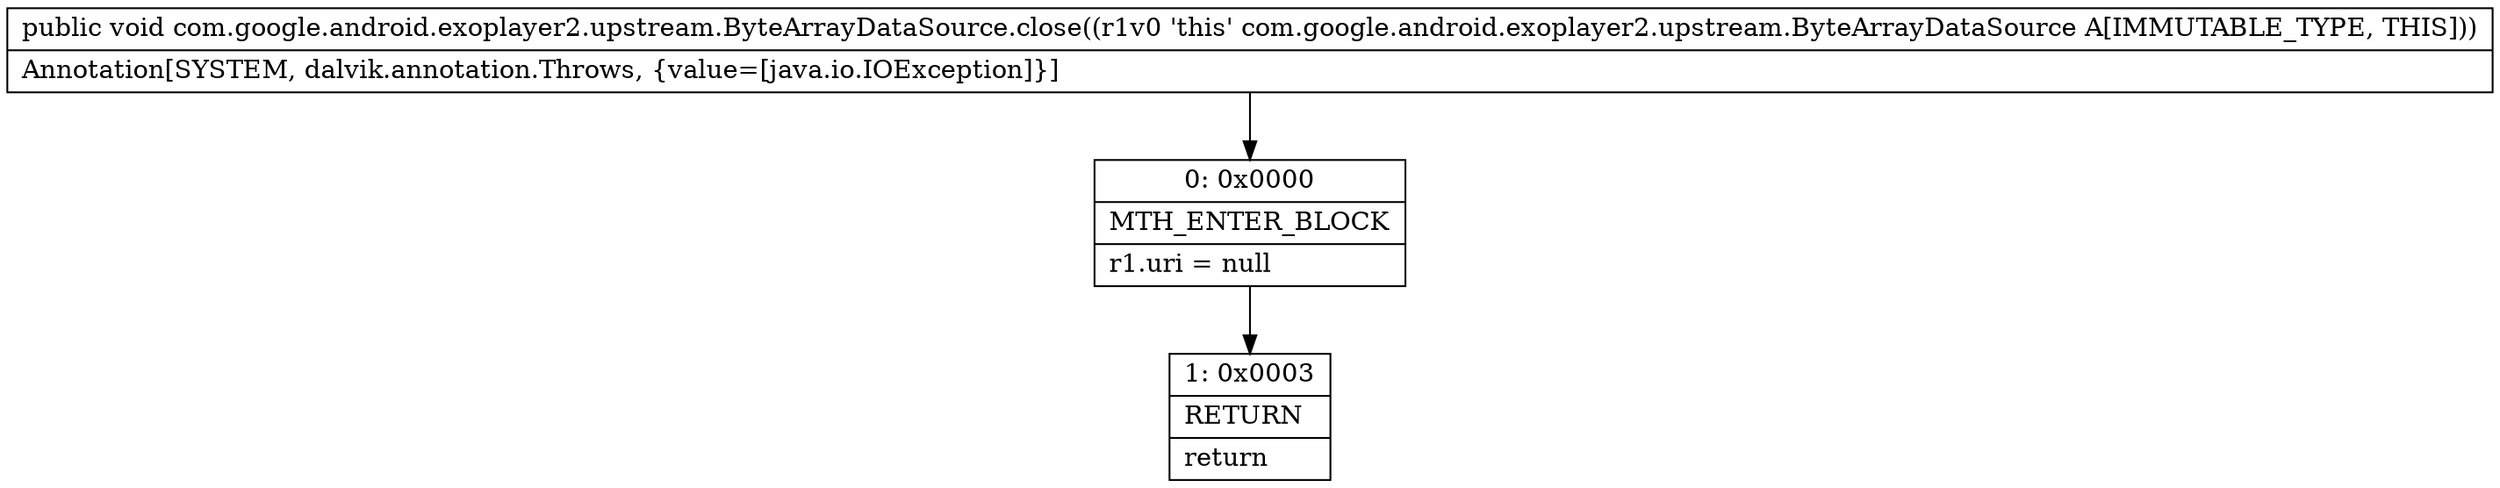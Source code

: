 digraph "CFG forcom.google.android.exoplayer2.upstream.ByteArrayDataSource.close()V" {
Node_0 [shape=record,label="{0\:\ 0x0000|MTH_ENTER_BLOCK\l|r1.uri = null\l}"];
Node_1 [shape=record,label="{1\:\ 0x0003|RETURN\l|return\l}"];
MethodNode[shape=record,label="{public void com.google.android.exoplayer2.upstream.ByteArrayDataSource.close((r1v0 'this' com.google.android.exoplayer2.upstream.ByteArrayDataSource A[IMMUTABLE_TYPE, THIS]))  | Annotation[SYSTEM, dalvik.annotation.Throws, \{value=[java.io.IOException]\}]\l}"];
MethodNode -> Node_0;
Node_0 -> Node_1;
}

